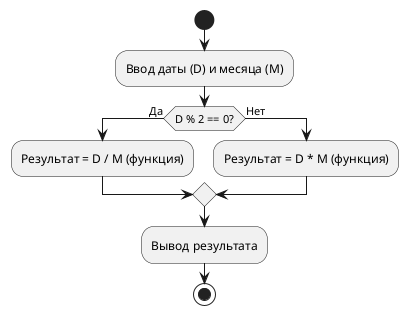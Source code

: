@startuml
start
:Ввод даты (D) и месяца (M);
if (D % 2 == 0?) then (Да)
  :Результат = D / M (функция);
else (Нет)
  :Результат = D * M (функция);
endif
:Вывод результата;
stop
@enduml
